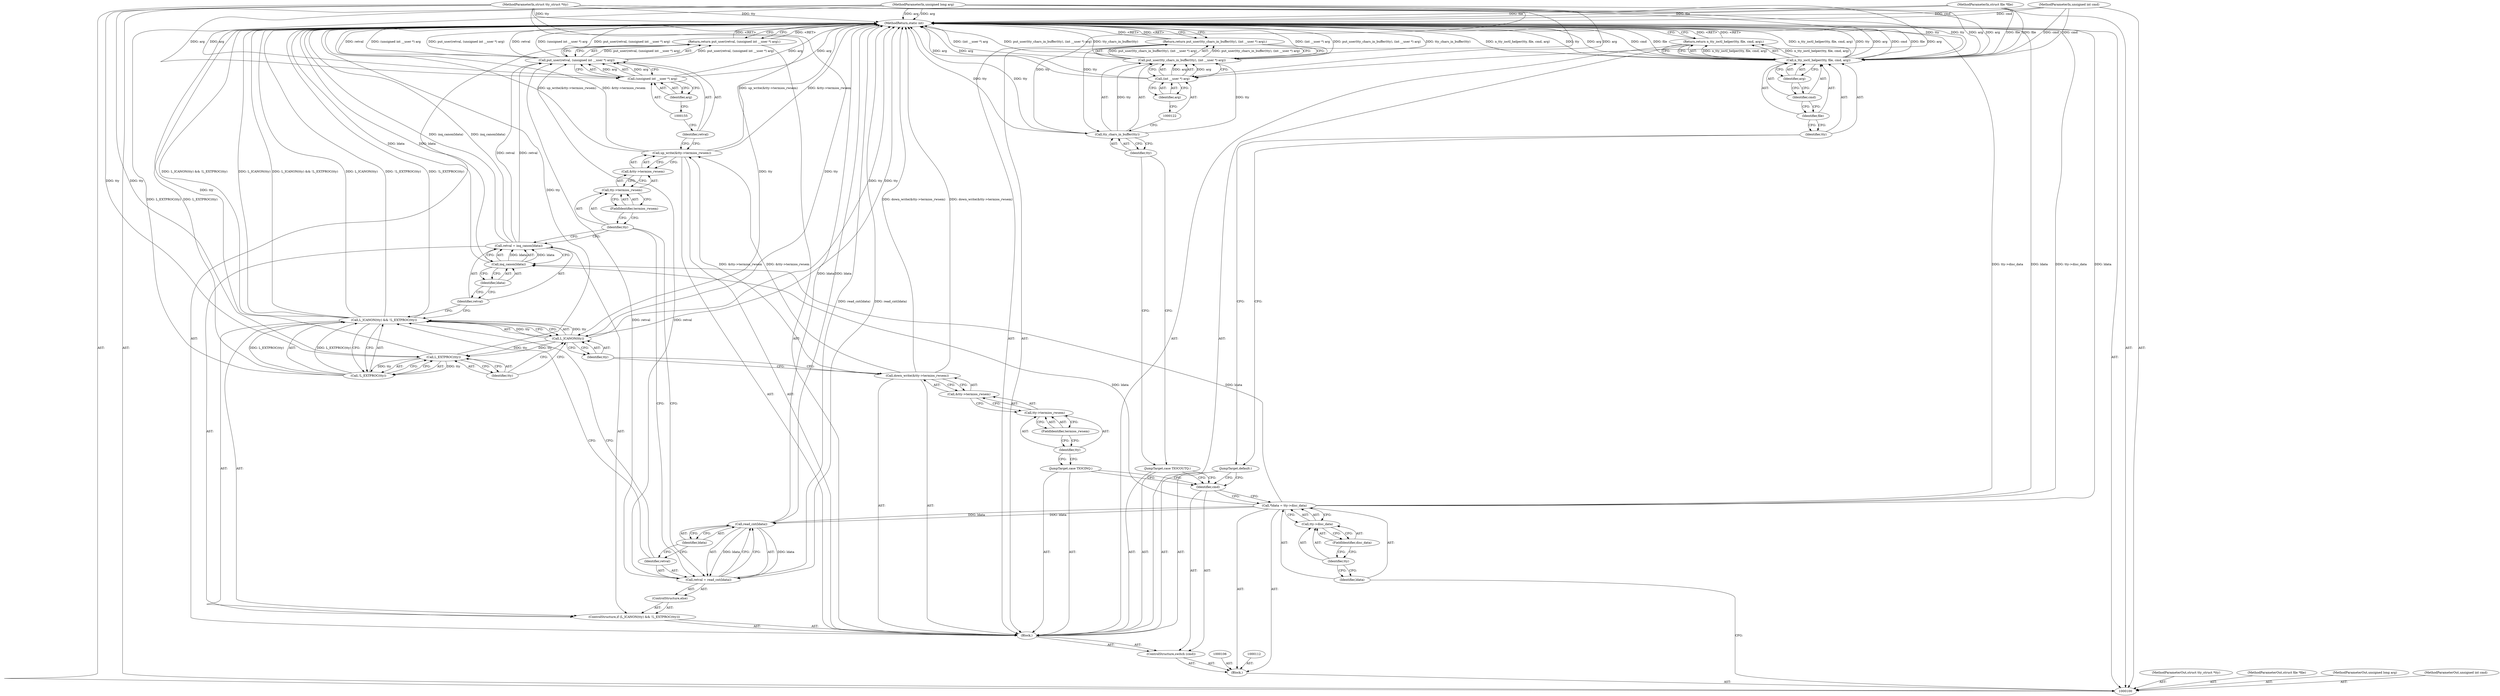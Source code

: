 digraph "0_linux_966031f340185eddd05affcf72b740549f056348" {
"1000164" [label="(MethodReturn,static int)"];
"1000101" [label="(MethodParameterIn,struct tty_struct *tty)"];
"1000242" [label="(MethodParameterOut,struct tty_struct *tty)"];
"1000102" [label="(MethodParameterIn,struct file *file)"];
"1000243" [label="(MethodParameterOut,struct file *file)"];
"1000124" [label="(JumpTarget,case TIOCINQ:)"];
"1000126" [label="(Call,&tty->termios_rwsem)"];
"1000127" [label="(Call,tty->termios_rwsem)"];
"1000128" [label="(Identifier,tty)"];
"1000129" [label="(FieldIdentifier,termios_rwsem)"];
"1000125" [label="(Call,down_write(&tty->termios_rwsem))"];
"1000133" [label="(Identifier,tty)"];
"1000130" [label="(ControlStructure,if (L_ICANON(tty) && !L_EXTPROC(tty)))"];
"1000134" [label="(Call,!L_EXTPROC(tty))"];
"1000135" [label="(Call,L_EXTPROC(tty))"];
"1000136" [label="(Identifier,tty)"];
"1000131" [label="(Call,L_ICANON(tty) && !L_EXTPROC(tty))"];
"1000132" [label="(Call,L_ICANON(tty))"];
"1000139" [label="(Call,inq_canon(ldata))"];
"1000140" [label="(Identifier,ldata)"];
"1000137" [label="(Call,retval = inq_canon(ldata))"];
"1000138" [label="(Identifier,retval)"];
"1000141" [label="(ControlStructure,else)"];
"1000144" [label="(Call,read_cnt(ldata))"];
"1000145" [label="(Identifier,ldata)"];
"1000142" [label="(Call,retval = read_cnt(ldata))"];
"1000143" [label="(Identifier,retval)"];
"1000147" [label="(Call,&tty->termios_rwsem)"];
"1000148" [label="(Call,tty->termios_rwsem)"];
"1000149" [label="(Identifier,tty)"];
"1000150" [label="(FieldIdentifier,termios_rwsem)"];
"1000146" [label="(Call,up_write(&tty->termios_rwsem))"];
"1000153" [label="(Identifier,retval)"];
"1000151" [label="(Return,return put_user(retval, (unsigned int __user *) arg);)"];
"1000154" [label="(Call,(unsigned int __user *) arg)"];
"1000156" [label="(Identifier,arg)"];
"1000152" [label="(Call,put_user(retval, (unsigned int __user *) arg))"];
"1000157" [label="(JumpTarget,default:)"];
"1000158" [label="(Return,return n_tty_ioctl_helper(tty, file, cmd, arg);)"];
"1000160" [label="(Identifier,tty)"];
"1000161" [label="(Identifier,file)"];
"1000162" [label="(Identifier,cmd)"];
"1000163" [label="(Identifier,arg)"];
"1000159" [label="(Call,n_tty_ioctl_helper(tty, file, cmd, arg))"];
"1000104" [label="(MethodParameterIn,unsigned long arg)"];
"1000245" [label="(MethodParameterOut,unsigned long arg)"];
"1000103" [label="(MethodParameterIn,unsigned int cmd)"];
"1000244" [label="(MethodParameterOut,unsigned int cmd)"];
"1000105" [label="(Block,)"];
"1000107" [label="(Call,*ldata = tty->disc_data)"];
"1000108" [label="(Identifier,ldata)"];
"1000109" [label="(Call,tty->disc_data)"];
"1000110" [label="(Identifier,tty)"];
"1000111" [label="(FieldIdentifier,disc_data)"];
"1000113" [label="(ControlStructure,switch (cmd))"];
"1000115" [label="(Block,)"];
"1000114" [label="(Identifier,cmd)"];
"1000116" [label="(JumpTarget,case TIOCOUTQ:)"];
"1000118" [label="(Call,put_user(tty_chars_in_buffer(tty), (int __user *) arg))"];
"1000119" [label="(Call,tty_chars_in_buffer(tty))"];
"1000117" [label="(Return,return put_user(tty_chars_in_buffer(tty), (int __user *) arg);)"];
"1000120" [label="(Identifier,tty)"];
"1000121" [label="(Call,(int __user *) arg)"];
"1000123" [label="(Identifier,arg)"];
"1000164" -> "1000100"  [label="AST: "];
"1000164" -> "1000117"  [label="CFG: "];
"1000164" -> "1000151"  [label="CFG: "];
"1000164" -> "1000158"  [label="CFG: "];
"1000117" -> "1000164"  [label="DDG: <RET>"];
"1000158" -> "1000164"  [label="DDG: <RET>"];
"1000151" -> "1000164"  [label="DDG: <RET>"];
"1000159" -> "1000164"  [label="DDG: n_tty_ioctl_helper(tty, file, cmd, arg)"];
"1000159" -> "1000164"  [label="DDG: tty"];
"1000159" -> "1000164"  [label="DDG: arg"];
"1000159" -> "1000164"  [label="DDG: cmd"];
"1000159" -> "1000164"  [label="DDG: file"];
"1000125" -> "1000164"  [label="DDG: down_write(&tty->termios_rwsem)"];
"1000107" -> "1000164"  [label="DDG: ldata"];
"1000107" -> "1000164"  [label="DDG: tty->disc_data"];
"1000104" -> "1000164"  [label="DDG: arg"];
"1000118" -> "1000164"  [label="DDG: (int __user *) arg"];
"1000118" -> "1000164"  [label="DDG: put_user(tty_chars_in_buffer(tty), (int __user *) arg)"];
"1000118" -> "1000164"  [label="DDG: tty_chars_in_buffer(tty)"];
"1000152" -> "1000164"  [label="DDG: retval"];
"1000152" -> "1000164"  [label="DDG: (unsigned int __user *) arg"];
"1000152" -> "1000164"  [label="DDG: put_user(retval, (unsigned int __user *) arg)"];
"1000154" -> "1000164"  [label="DDG: arg"];
"1000131" -> "1000164"  [label="DDG: L_ICANON(tty) && !L_EXTPROC(tty)"];
"1000131" -> "1000164"  [label="DDG: L_ICANON(tty)"];
"1000131" -> "1000164"  [label="DDG: !L_EXTPROC(tty)"];
"1000121" -> "1000164"  [label="DDG: arg"];
"1000137" -> "1000164"  [label="DDG: inq_canon(ldata)"];
"1000139" -> "1000164"  [label="DDG: ldata"];
"1000103" -> "1000164"  [label="DDG: cmd"];
"1000142" -> "1000164"  [label="DDG: read_cnt(ldata)"];
"1000132" -> "1000164"  [label="DDG: tty"];
"1000102" -> "1000164"  [label="DDG: file"];
"1000134" -> "1000164"  [label="DDG: L_EXTPROC(tty)"];
"1000101" -> "1000164"  [label="DDG: tty"];
"1000119" -> "1000164"  [label="DDG: tty"];
"1000135" -> "1000164"  [label="DDG: tty"];
"1000144" -> "1000164"  [label="DDG: ldata"];
"1000146" -> "1000164"  [label="DDG: up_write(&tty->termios_rwsem)"];
"1000146" -> "1000164"  [label="DDG: &tty->termios_rwsem"];
"1000101" -> "1000100"  [label="AST: "];
"1000101" -> "1000164"  [label="DDG: tty"];
"1000101" -> "1000119"  [label="DDG: tty"];
"1000101" -> "1000132"  [label="DDG: tty"];
"1000101" -> "1000135"  [label="DDG: tty"];
"1000101" -> "1000159"  [label="DDG: tty"];
"1000242" -> "1000100"  [label="AST: "];
"1000102" -> "1000100"  [label="AST: "];
"1000102" -> "1000164"  [label="DDG: file"];
"1000102" -> "1000159"  [label="DDG: file"];
"1000243" -> "1000100"  [label="AST: "];
"1000124" -> "1000115"  [label="AST: "];
"1000124" -> "1000114"  [label="CFG: "];
"1000128" -> "1000124"  [label="CFG: "];
"1000126" -> "1000125"  [label="AST: "];
"1000126" -> "1000127"  [label="CFG: "];
"1000127" -> "1000126"  [label="AST: "];
"1000125" -> "1000126"  [label="CFG: "];
"1000127" -> "1000126"  [label="AST: "];
"1000127" -> "1000129"  [label="CFG: "];
"1000128" -> "1000127"  [label="AST: "];
"1000129" -> "1000127"  [label="AST: "];
"1000126" -> "1000127"  [label="CFG: "];
"1000128" -> "1000127"  [label="AST: "];
"1000128" -> "1000124"  [label="CFG: "];
"1000129" -> "1000128"  [label="CFG: "];
"1000129" -> "1000127"  [label="AST: "];
"1000129" -> "1000128"  [label="CFG: "];
"1000127" -> "1000129"  [label="CFG: "];
"1000125" -> "1000115"  [label="AST: "];
"1000125" -> "1000126"  [label="CFG: "];
"1000126" -> "1000125"  [label="AST: "];
"1000133" -> "1000125"  [label="CFG: "];
"1000125" -> "1000164"  [label="DDG: down_write(&tty->termios_rwsem)"];
"1000125" -> "1000146"  [label="DDG: &tty->termios_rwsem"];
"1000133" -> "1000132"  [label="AST: "];
"1000133" -> "1000125"  [label="CFG: "];
"1000132" -> "1000133"  [label="CFG: "];
"1000130" -> "1000115"  [label="AST: "];
"1000131" -> "1000130"  [label="AST: "];
"1000137" -> "1000130"  [label="AST: "];
"1000141" -> "1000130"  [label="AST: "];
"1000134" -> "1000131"  [label="AST: "];
"1000134" -> "1000135"  [label="CFG: "];
"1000135" -> "1000134"  [label="AST: "];
"1000131" -> "1000134"  [label="CFG: "];
"1000134" -> "1000164"  [label="DDG: L_EXTPROC(tty)"];
"1000134" -> "1000131"  [label="DDG: L_EXTPROC(tty)"];
"1000135" -> "1000134"  [label="DDG: tty"];
"1000135" -> "1000134"  [label="AST: "];
"1000135" -> "1000136"  [label="CFG: "];
"1000136" -> "1000135"  [label="AST: "];
"1000134" -> "1000135"  [label="CFG: "];
"1000135" -> "1000164"  [label="DDG: tty"];
"1000135" -> "1000134"  [label="DDG: tty"];
"1000132" -> "1000135"  [label="DDG: tty"];
"1000101" -> "1000135"  [label="DDG: tty"];
"1000136" -> "1000135"  [label="AST: "];
"1000136" -> "1000132"  [label="CFG: "];
"1000135" -> "1000136"  [label="CFG: "];
"1000131" -> "1000130"  [label="AST: "];
"1000131" -> "1000132"  [label="CFG: "];
"1000131" -> "1000134"  [label="CFG: "];
"1000132" -> "1000131"  [label="AST: "];
"1000134" -> "1000131"  [label="AST: "];
"1000138" -> "1000131"  [label="CFG: "];
"1000143" -> "1000131"  [label="CFG: "];
"1000131" -> "1000164"  [label="DDG: L_ICANON(tty) && !L_EXTPROC(tty)"];
"1000131" -> "1000164"  [label="DDG: L_ICANON(tty)"];
"1000131" -> "1000164"  [label="DDG: !L_EXTPROC(tty)"];
"1000132" -> "1000131"  [label="DDG: tty"];
"1000134" -> "1000131"  [label="DDG: L_EXTPROC(tty)"];
"1000132" -> "1000131"  [label="AST: "];
"1000132" -> "1000133"  [label="CFG: "];
"1000133" -> "1000132"  [label="AST: "];
"1000136" -> "1000132"  [label="CFG: "];
"1000131" -> "1000132"  [label="CFG: "];
"1000132" -> "1000164"  [label="DDG: tty"];
"1000132" -> "1000131"  [label="DDG: tty"];
"1000101" -> "1000132"  [label="DDG: tty"];
"1000132" -> "1000135"  [label="DDG: tty"];
"1000139" -> "1000137"  [label="AST: "];
"1000139" -> "1000140"  [label="CFG: "];
"1000140" -> "1000139"  [label="AST: "];
"1000137" -> "1000139"  [label="CFG: "];
"1000139" -> "1000164"  [label="DDG: ldata"];
"1000139" -> "1000137"  [label="DDG: ldata"];
"1000107" -> "1000139"  [label="DDG: ldata"];
"1000140" -> "1000139"  [label="AST: "];
"1000140" -> "1000138"  [label="CFG: "];
"1000139" -> "1000140"  [label="CFG: "];
"1000137" -> "1000130"  [label="AST: "];
"1000137" -> "1000139"  [label="CFG: "];
"1000138" -> "1000137"  [label="AST: "];
"1000139" -> "1000137"  [label="AST: "];
"1000149" -> "1000137"  [label="CFG: "];
"1000137" -> "1000164"  [label="DDG: inq_canon(ldata)"];
"1000139" -> "1000137"  [label="DDG: ldata"];
"1000137" -> "1000152"  [label="DDG: retval"];
"1000138" -> "1000137"  [label="AST: "];
"1000138" -> "1000131"  [label="CFG: "];
"1000140" -> "1000138"  [label="CFG: "];
"1000141" -> "1000130"  [label="AST: "];
"1000142" -> "1000141"  [label="AST: "];
"1000144" -> "1000142"  [label="AST: "];
"1000144" -> "1000145"  [label="CFG: "];
"1000145" -> "1000144"  [label="AST: "];
"1000142" -> "1000144"  [label="CFG: "];
"1000144" -> "1000164"  [label="DDG: ldata"];
"1000144" -> "1000142"  [label="DDG: ldata"];
"1000107" -> "1000144"  [label="DDG: ldata"];
"1000145" -> "1000144"  [label="AST: "];
"1000145" -> "1000143"  [label="CFG: "];
"1000144" -> "1000145"  [label="CFG: "];
"1000142" -> "1000141"  [label="AST: "];
"1000142" -> "1000144"  [label="CFG: "];
"1000143" -> "1000142"  [label="AST: "];
"1000144" -> "1000142"  [label="AST: "];
"1000149" -> "1000142"  [label="CFG: "];
"1000142" -> "1000164"  [label="DDG: read_cnt(ldata)"];
"1000144" -> "1000142"  [label="DDG: ldata"];
"1000142" -> "1000152"  [label="DDG: retval"];
"1000143" -> "1000142"  [label="AST: "];
"1000143" -> "1000131"  [label="CFG: "];
"1000145" -> "1000143"  [label="CFG: "];
"1000147" -> "1000146"  [label="AST: "];
"1000147" -> "1000148"  [label="CFG: "];
"1000148" -> "1000147"  [label="AST: "];
"1000146" -> "1000147"  [label="CFG: "];
"1000148" -> "1000147"  [label="AST: "];
"1000148" -> "1000150"  [label="CFG: "];
"1000149" -> "1000148"  [label="AST: "];
"1000150" -> "1000148"  [label="AST: "];
"1000147" -> "1000148"  [label="CFG: "];
"1000149" -> "1000148"  [label="AST: "];
"1000149" -> "1000137"  [label="CFG: "];
"1000149" -> "1000142"  [label="CFG: "];
"1000150" -> "1000149"  [label="CFG: "];
"1000150" -> "1000148"  [label="AST: "];
"1000150" -> "1000149"  [label="CFG: "];
"1000148" -> "1000150"  [label="CFG: "];
"1000146" -> "1000115"  [label="AST: "];
"1000146" -> "1000147"  [label="CFG: "];
"1000147" -> "1000146"  [label="AST: "];
"1000153" -> "1000146"  [label="CFG: "];
"1000146" -> "1000164"  [label="DDG: up_write(&tty->termios_rwsem)"];
"1000146" -> "1000164"  [label="DDG: &tty->termios_rwsem"];
"1000125" -> "1000146"  [label="DDG: &tty->termios_rwsem"];
"1000153" -> "1000152"  [label="AST: "];
"1000153" -> "1000146"  [label="CFG: "];
"1000155" -> "1000153"  [label="CFG: "];
"1000151" -> "1000115"  [label="AST: "];
"1000151" -> "1000152"  [label="CFG: "];
"1000152" -> "1000151"  [label="AST: "];
"1000164" -> "1000151"  [label="CFG: "];
"1000151" -> "1000164"  [label="DDG: <RET>"];
"1000152" -> "1000151"  [label="DDG: put_user(retval, (unsigned int __user *) arg)"];
"1000154" -> "1000152"  [label="AST: "];
"1000154" -> "1000156"  [label="CFG: "];
"1000155" -> "1000154"  [label="AST: "];
"1000156" -> "1000154"  [label="AST: "];
"1000152" -> "1000154"  [label="CFG: "];
"1000154" -> "1000164"  [label="DDG: arg"];
"1000154" -> "1000152"  [label="DDG: arg"];
"1000104" -> "1000154"  [label="DDG: arg"];
"1000156" -> "1000154"  [label="AST: "];
"1000156" -> "1000155"  [label="CFG: "];
"1000154" -> "1000156"  [label="CFG: "];
"1000152" -> "1000151"  [label="AST: "];
"1000152" -> "1000154"  [label="CFG: "];
"1000153" -> "1000152"  [label="AST: "];
"1000154" -> "1000152"  [label="AST: "];
"1000151" -> "1000152"  [label="CFG: "];
"1000152" -> "1000164"  [label="DDG: retval"];
"1000152" -> "1000164"  [label="DDG: (unsigned int __user *) arg"];
"1000152" -> "1000164"  [label="DDG: put_user(retval, (unsigned int __user *) arg)"];
"1000152" -> "1000151"  [label="DDG: put_user(retval, (unsigned int __user *) arg)"];
"1000142" -> "1000152"  [label="DDG: retval"];
"1000137" -> "1000152"  [label="DDG: retval"];
"1000154" -> "1000152"  [label="DDG: arg"];
"1000157" -> "1000115"  [label="AST: "];
"1000157" -> "1000114"  [label="CFG: "];
"1000160" -> "1000157"  [label="CFG: "];
"1000158" -> "1000115"  [label="AST: "];
"1000158" -> "1000159"  [label="CFG: "];
"1000159" -> "1000158"  [label="AST: "];
"1000164" -> "1000158"  [label="CFG: "];
"1000158" -> "1000164"  [label="DDG: <RET>"];
"1000159" -> "1000158"  [label="DDG: n_tty_ioctl_helper(tty, file, cmd, arg)"];
"1000160" -> "1000159"  [label="AST: "];
"1000160" -> "1000157"  [label="CFG: "];
"1000161" -> "1000160"  [label="CFG: "];
"1000161" -> "1000159"  [label="AST: "];
"1000161" -> "1000160"  [label="CFG: "];
"1000162" -> "1000161"  [label="CFG: "];
"1000162" -> "1000159"  [label="AST: "];
"1000162" -> "1000161"  [label="CFG: "];
"1000163" -> "1000162"  [label="CFG: "];
"1000163" -> "1000159"  [label="AST: "];
"1000163" -> "1000162"  [label="CFG: "];
"1000159" -> "1000163"  [label="CFG: "];
"1000159" -> "1000158"  [label="AST: "];
"1000159" -> "1000163"  [label="CFG: "];
"1000160" -> "1000159"  [label="AST: "];
"1000161" -> "1000159"  [label="AST: "];
"1000162" -> "1000159"  [label="AST: "];
"1000163" -> "1000159"  [label="AST: "];
"1000158" -> "1000159"  [label="CFG: "];
"1000159" -> "1000164"  [label="DDG: n_tty_ioctl_helper(tty, file, cmd, arg)"];
"1000159" -> "1000164"  [label="DDG: tty"];
"1000159" -> "1000164"  [label="DDG: arg"];
"1000159" -> "1000164"  [label="DDG: cmd"];
"1000159" -> "1000164"  [label="DDG: file"];
"1000159" -> "1000158"  [label="DDG: n_tty_ioctl_helper(tty, file, cmd, arg)"];
"1000101" -> "1000159"  [label="DDG: tty"];
"1000102" -> "1000159"  [label="DDG: file"];
"1000103" -> "1000159"  [label="DDG: cmd"];
"1000104" -> "1000159"  [label="DDG: arg"];
"1000104" -> "1000100"  [label="AST: "];
"1000104" -> "1000164"  [label="DDG: arg"];
"1000104" -> "1000121"  [label="DDG: arg"];
"1000104" -> "1000154"  [label="DDG: arg"];
"1000104" -> "1000159"  [label="DDG: arg"];
"1000245" -> "1000100"  [label="AST: "];
"1000103" -> "1000100"  [label="AST: "];
"1000103" -> "1000164"  [label="DDG: cmd"];
"1000103" -> "1000159"  [label="DDG: cmd"];
"1000244" -> "1000100"  [label="AST: "];
"1000105" -> "1000100"  [label="AST: "];
"1000106" -> "1000105"  [label="AST: "];
"1000107" -> "1000105"  [label="AST: "];
"1000112" -> "1000105"  [label="AST: "];
"1000113" -> "1000105"  [label="AST: "];
"1000107" -> "1000105"  [label="AST: "];
"1000107" -> "1000109"  [label="CFG: "];
"1000108" -> "1000107"  [label="AST: "];
"1000109" -> "1000107"  [label="AST: "];
"1000114" -> "1000107"  [label="CFG: "];
"1000107" -> "1000164"  [label="DDG: ldata"];
"1000107" -> "1000164"  [label="DDG: tty->disc_data"];
"1000107" -> "1000139"  [label="DDG: ldata"];
"1000107" -> "1000144"  [label="DDG: ldata"];
"1000108" -> "1000107"  [label="AST: "];
"1000108" -> "1000100"  [label="CFG: "];
"1000110" -> "1000108"  [label="CFG: "];
"1000109" -> "1000107"  [label="AST: "];
"1000109" -> "1000111"  [label="CFG: "];
"1000110" -> "1000109"  [label="AST: "];
"1000111" -> "1000109"  [label="AST: "];
"1000107" -> "1000109"  [label="CFG: "];
"1000110" -> "1000109"  [label="AST: "];
"1000110" -> "1000108"  [label="CFG: "];
"1000111" -> "1000110"  [label="CFG: "];
"1000111" -> "1000109"  [label="AST: "];
"1000111" -> "1000110"  [label="CFG: "];
"1000109" -> "1000111"  [label="CFG: "];
"1000113" -> "1000105"  [label="AST: "];
"1000114" -> "1000113"  [label="AST: "];
"1000115" -> "1000113"  [label="AST: "];
"1000115" -> "1000113"  [label="AST: "];
"1000116" -> "1000115"  [label="AST: "];
"1000117" -> "1000115"  [label="AST: "];
"1000124" -> "1000115"  [label="AST: "];
"1000125" -> "1000115"  [label="AST: "];
"1000130" -> "1000115"  [label="AST: "];
"1000146" -> "1000115"  [label="AST: "];
"1000151" -> "1000115"  [label="AST: "];
"1000157" -> "1000115"  [label="AST: "];
"1000158" -> "1000115"  [label="AST: "];
"1000114" -> "1000113"  [label="AST: "];
"1000114" -> "1000107"  [label="CFG: "];
"1000116" -> "1000114"  [label="CFG: "];
"1000124" -> "1000114"  [label="CFG: "];
"1000157" -> "1000114"  [label="CFG: "];
"1000116" -> "1000115"  [label="AST: "];
"1000116" -> "1000114"  [label="CFG: "];
"1000120" -> "1000116"  [label="CFG: "];
"1000118" -> "1000117"  [label="AST: "];
"1000118" -> "1000121"  [label="CFG: "];
"1000119" -> "1000118"  [label="AST: "];
"1000121" -> "1000118"  [label="AST: "];
"1000117" -> "1000118"  [label="CFG: "];
"1000118" -> "1000164"  [label="DDG: (int __user *) arg"];
"1000118" -> "1000164"  [label="DDG: put_user(tty_chars_in_buffer(tty), (int __user *) arg)"];
"1000118" -> "1000164"  [label="DDG: tty_chars_in_buffer(tty)"];
"1000118" -> "1000117"  [label="DDG: put_user(tty_chars_in_buffer(tty), (int __user *) arg)"];
"1000119" -> "1000118"  [label="DDG: tty"];
"1000121" -> "1000118"  [label="DDG: arg"];
"1000119" -> "1000118"  [label="AST: "];
"1000119" -> "1000120"  [label="CFG: "];
"1000120" -> "1000119"  [label="AST: "];
"1000122" -> "1000119"  [label="CFG: "];
"1000119" -> "1000164"  [label="DDG: tty"];
"1000119" -> "1000118"  [label="DDG: tty"];
"1000101" -> "1000119"  [label="DDG: tty"];
"1000117" -> "1000115"  [label="AST: "];
"1000117" -> "1000118"  [label="CFG: "];
"1000118" -> "1000117"  [label="AST: "];
"1000164" -> "1000117"  [label="CFG: "];
"1000117" -> "1000164"  [label="DDG: <RET>"];
"1000118" -> "1000117"  [label="DDG: put_user(tty_chars_in_buffer(tty), (int __user *) arg)"];
"1000120" -> "1000119"  [label="AST: "];
"1000120" -> "1000116"  [label="CFG: "];
"1000119" -> "1000120"  [label="CFG: "];
"1000121" -> "1000118"  [label="AST: "];
"1000121" -> "1000123"  [label="CFG: "];
"1000122" -> "1000121"  [label="AST: "];
"1000123" -> "1000121"  [label="AST: "];
"1000118" -> "1000121"  [label="CFG: "];
"1000121" -> "1000164"  [label="DDG: arg"];
"1000121" -> "1000118"  [label="DDG: arg"];
"1000104" -> "1000121"  [label="DDG: arg"];
"1000123" -> "1000121"  [label="AST: "];
"1000123" -> "1000122"  [label="CFG: "];
"1000121" -> "1000123"  [label="CFG: "];
}

